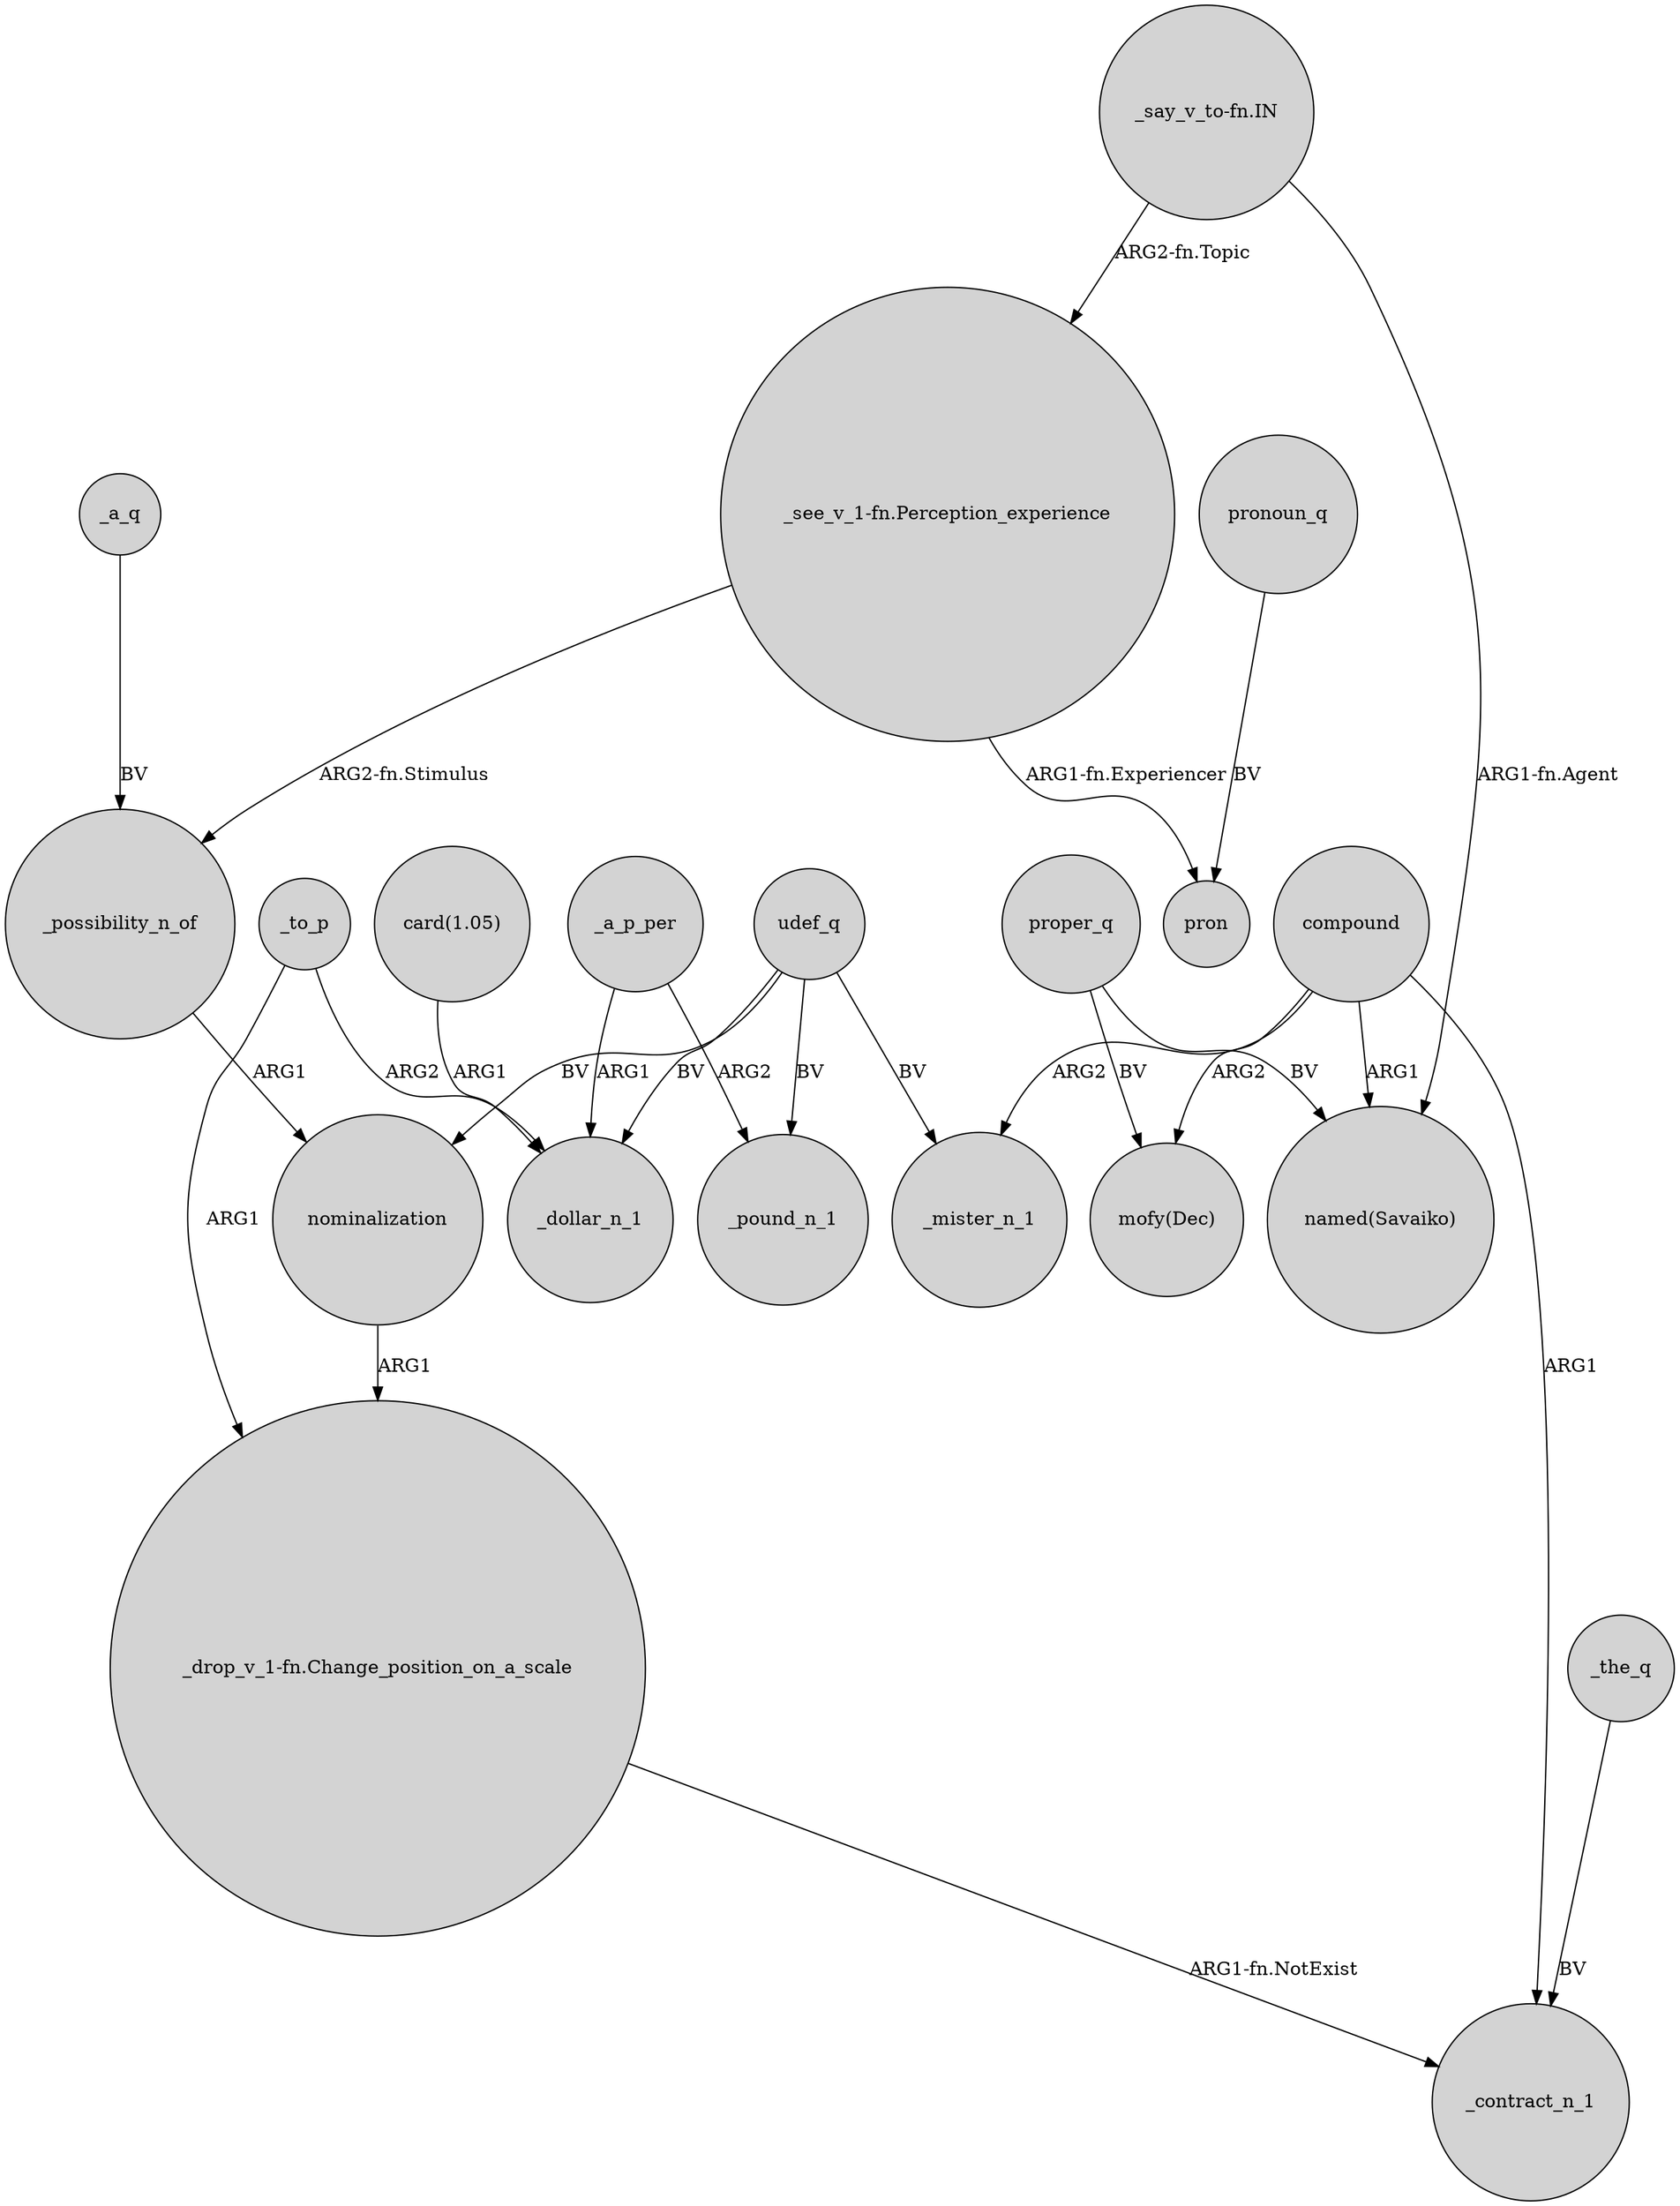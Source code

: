 digraph {
	node [shape=circle style=filled]
	_a_p_per -> _pound_n_1 [label=ARG2]
	"_see_v_1-fn.Perception_experience" -> _possibility_n_of [label="ARG2-fn.Stimulus"]
	"_see_v_1-fn.Perception_experience" -> pron [label="ARG1-fn.Experiencer"]
	_to_p -> _dollar_n_1 [label=ARG2]
	proper_q -> "mofy(Dec)" [label=BV]
	compound -> _mister_n_1 [label=ARG2]
	"_say_v_to-fn.IN" -> "_see_v_1-fn.Perception_experience" [label="ARG2-fn.Topic"]
	udef_q -> _mister_n_1 [label=BV]
	proper_q -> "named(Savaiko)" [label=BV]
	compound -> _contract_n_1 [label=ARG1]
	"_say_v_to-fn.IN" -> "named(Savaiko)" [label="ARG1-fn.Agent"]
	"_drop_v_1-fn.Change_position_on_a_scale" -> _contract_n_1 [label="ARG1-fn.NotExist"]
	_a_p_per -> _dollar_n_1 [label=ARG1]
	udef_q -> _pound_n_1 [label=BV]
	pronoun_q -> pron [label=BV]
	_the_q -> _contract_n_1 [label=BV]
	_to_p -> "_drop_v_1-fn.Change_position_on_a_scale" [label=ARG1]
	udef_q -> nominalization [label=BV]
	_possibility_n_of -> nominalization [label=ARG1]
	nominalization -> "_drop_v_1-fn.Change_position_on_a_scale" [label=ARG1]
	compound -> "named(Savaiko)" [label=ARG1]
	"card(1.05)" -> _dollar_n_1 [label=ARG1]
	compound -> "mofy(Dec)" [label=ARG2]
	udef_q -> _dollar_n_1 [label=BV]
	_a_q -> _possibility_n_of [label=BV]
}
